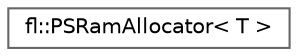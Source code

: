 digraph "Graphical Class Hierarchy"
{
 // INTERACTIVE_SVG=YES
 // LATEX_PDF_SIZE
  bgcolor="transparent";
  edge [fontname=Helvetica,fontsize=10,labelfontname=Helvetica,labelfontsize=10];
  node [fontname=Helvetica,fontsize=10,shape=box,height=0.2,width=0.4];
  rankdir="LR";
  Node0 [id="Node000000",label="fl::PSRamAllocator\< T \>",height=0.2,width=0.4,color="grey40", fillcolor="white", style="filled",URL="$d8/d2b/classfl_1_1_p_s_ram_allocator.html",tooltip=" "];
}
